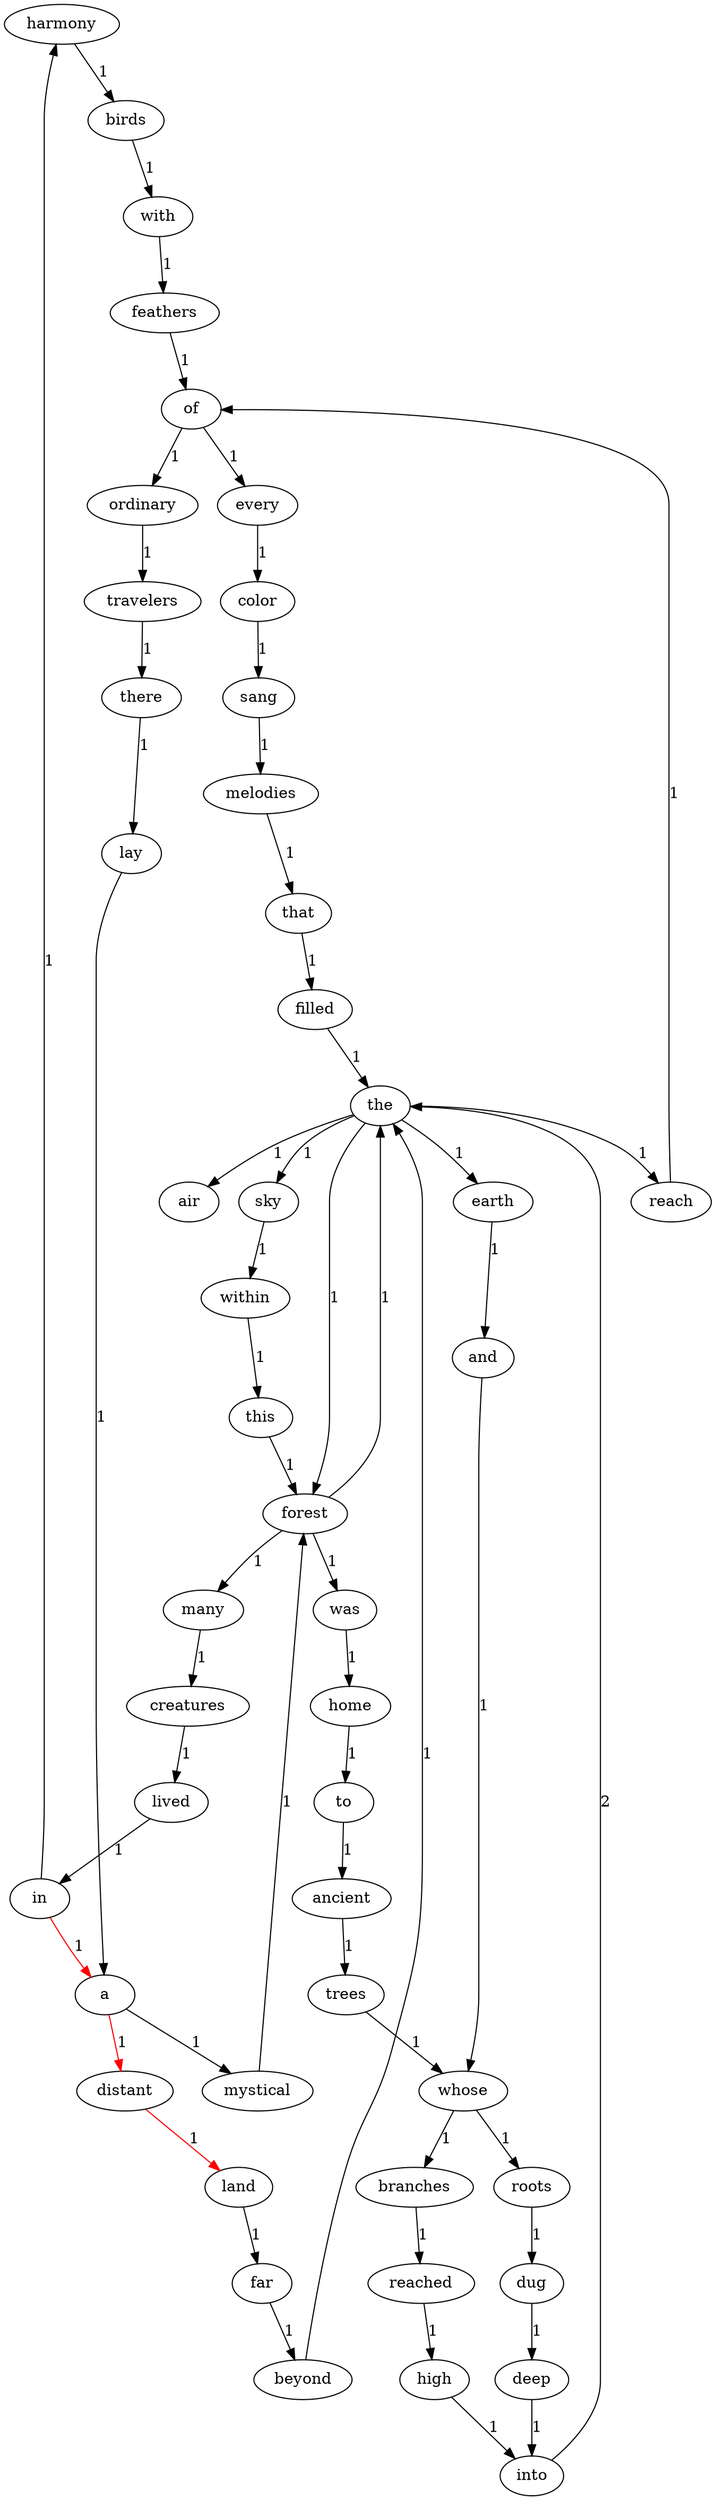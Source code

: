 digraph G {
	"harmony" [label="harmony"];
	"forest" [label="forest"];
	"deep" [label="deep"];
	"melodies" [label="melodies"];
	"color" [label="color"];
	"reach" [label="reach"];
	"air" [label="air"];
	"birds" [label="birds"];
	"beyond" [label="beyond"];
	"trees" [label="trees"];
	"mystical" [label="mystical"];
	"into" [label="into"];
	"that" [label="that"];
	"high" [label="high"];
	"far" [label="far"];
	"and" [label="and"];
	"feathers" [label="feathers"];
	"of" [label="of"];
	"land" [label="land"];
	"lived" [label="lived"];
	"every" [label="every"];
	"sky" [label="sky"];
	"a" [label="a"];
	"in" [label="in"];
	"lay" [label="lay"];
	"within" [label="within"];
	"creatures" [label="creatures"];
	"distant" [label="distant"];
	"was" [label="was"];
	"this" [label="this"];
	"ordinary" [label="ordinary"];
	"filled" [label="filled"];
	"roots" [label="roots"];
	"branches" [label="branches"];
	"many" [label="many"];
	"ancient" [label="ancient"];
	"whose" [label="whose"];
	"travelers" [label="travelers"];
	"home" [label="home"];
	"the" [label="the"];
	"with" [label="with"];
	"sang" [label="sang"];
	"there" [label="there"];
	"dug" [label="dug"];
	"earth" [label="earth"];
	"reached" [label="reached"];
	"to" [label="to"];
	"harmony" -> "birds" [label="1"];
	"forest" -> "the" [label="1"];
	"forest" -> "was" [label="1"];
	"forest" -> "many" [label="1"];
	"deep" -> "into" [label="1"];
	"melodies" -> "that" [label="1"];
	"color" -> "sang" [label="1"];
	"reach" -> "of" [label="1"];
	"birds" -> "with" [label="1"];
	"beyond" -> "the" [label="1"];
	"trees" -> "whose" [label="1"];
	"mystical" -> "forest" [label="1"];
	"into" -> "the" [label="2"];
	"that" -> "filled" [label="1"];
	"high" -> "into" [label="1"];
	"far" -> "beyond" [label="1"];
	"and" -> "whose" [label="1"];
	"feathers" -> "of" [label="1"];
	"of" -> "ordinary" [label="1"];
	"of" -> "every" [label="1"];
	"land" -> "far" [label="1"];
	"lived" -> "in" [label="1"];
	"every" -> "color" [label="1"];
	"sky" -> "within" [label="1"];
	"a" -> "distant" [label="1", color="red"];
	"a" -> "mystical" [label="1"];
	"in" -> "a" [label="1", color="red"];
	"in" -> "harmony" [label="1"];
	"lay" -> "a" [label="1"];
	"within" -> "this" [label="1"];
	"creatures" -> "lived" [label="1"];
	"distant" -> "land" [label="1", color="red"];
	"was" -> "home" [label="1"];
	"this" -> "forest" [label="1"];
	"ordinary" -> "travelers" [label="1"];
	"filled" -> "the" [label="1"];
	"roots" -> "dug" [label="1"];
	"branches" -> "reached" [label="1"];
	"many" -> "creatures" [label="1"];
	"ancient" -> "trees" [label="1"];
	"whose" -> "roots" [label="1"];
	"whose" -> "branches" [label="1"];
	"travelers" -> "there" [label="1"];
	"home" -> "to" [label="1"];
	"the" -> "reach" [label="1"];
	"the" -> "forest" [label="1"];
	"the" -> "earth" [label="1"];
	"the" -> "sky" [label="1"];
	"the" -> "air" [label="1"];
	"with" -> "feathers" [label="1"];
	"sang" -> "melodies" [label="1"];
	"there" -> "lay" [label="1"];
	"dug" -> "deep" [label="1"];
	"earth" -> "and" [label="1"];
	"reached" -> "high" [label="1"];
	"to" -> "ancient" [label="1"];
}